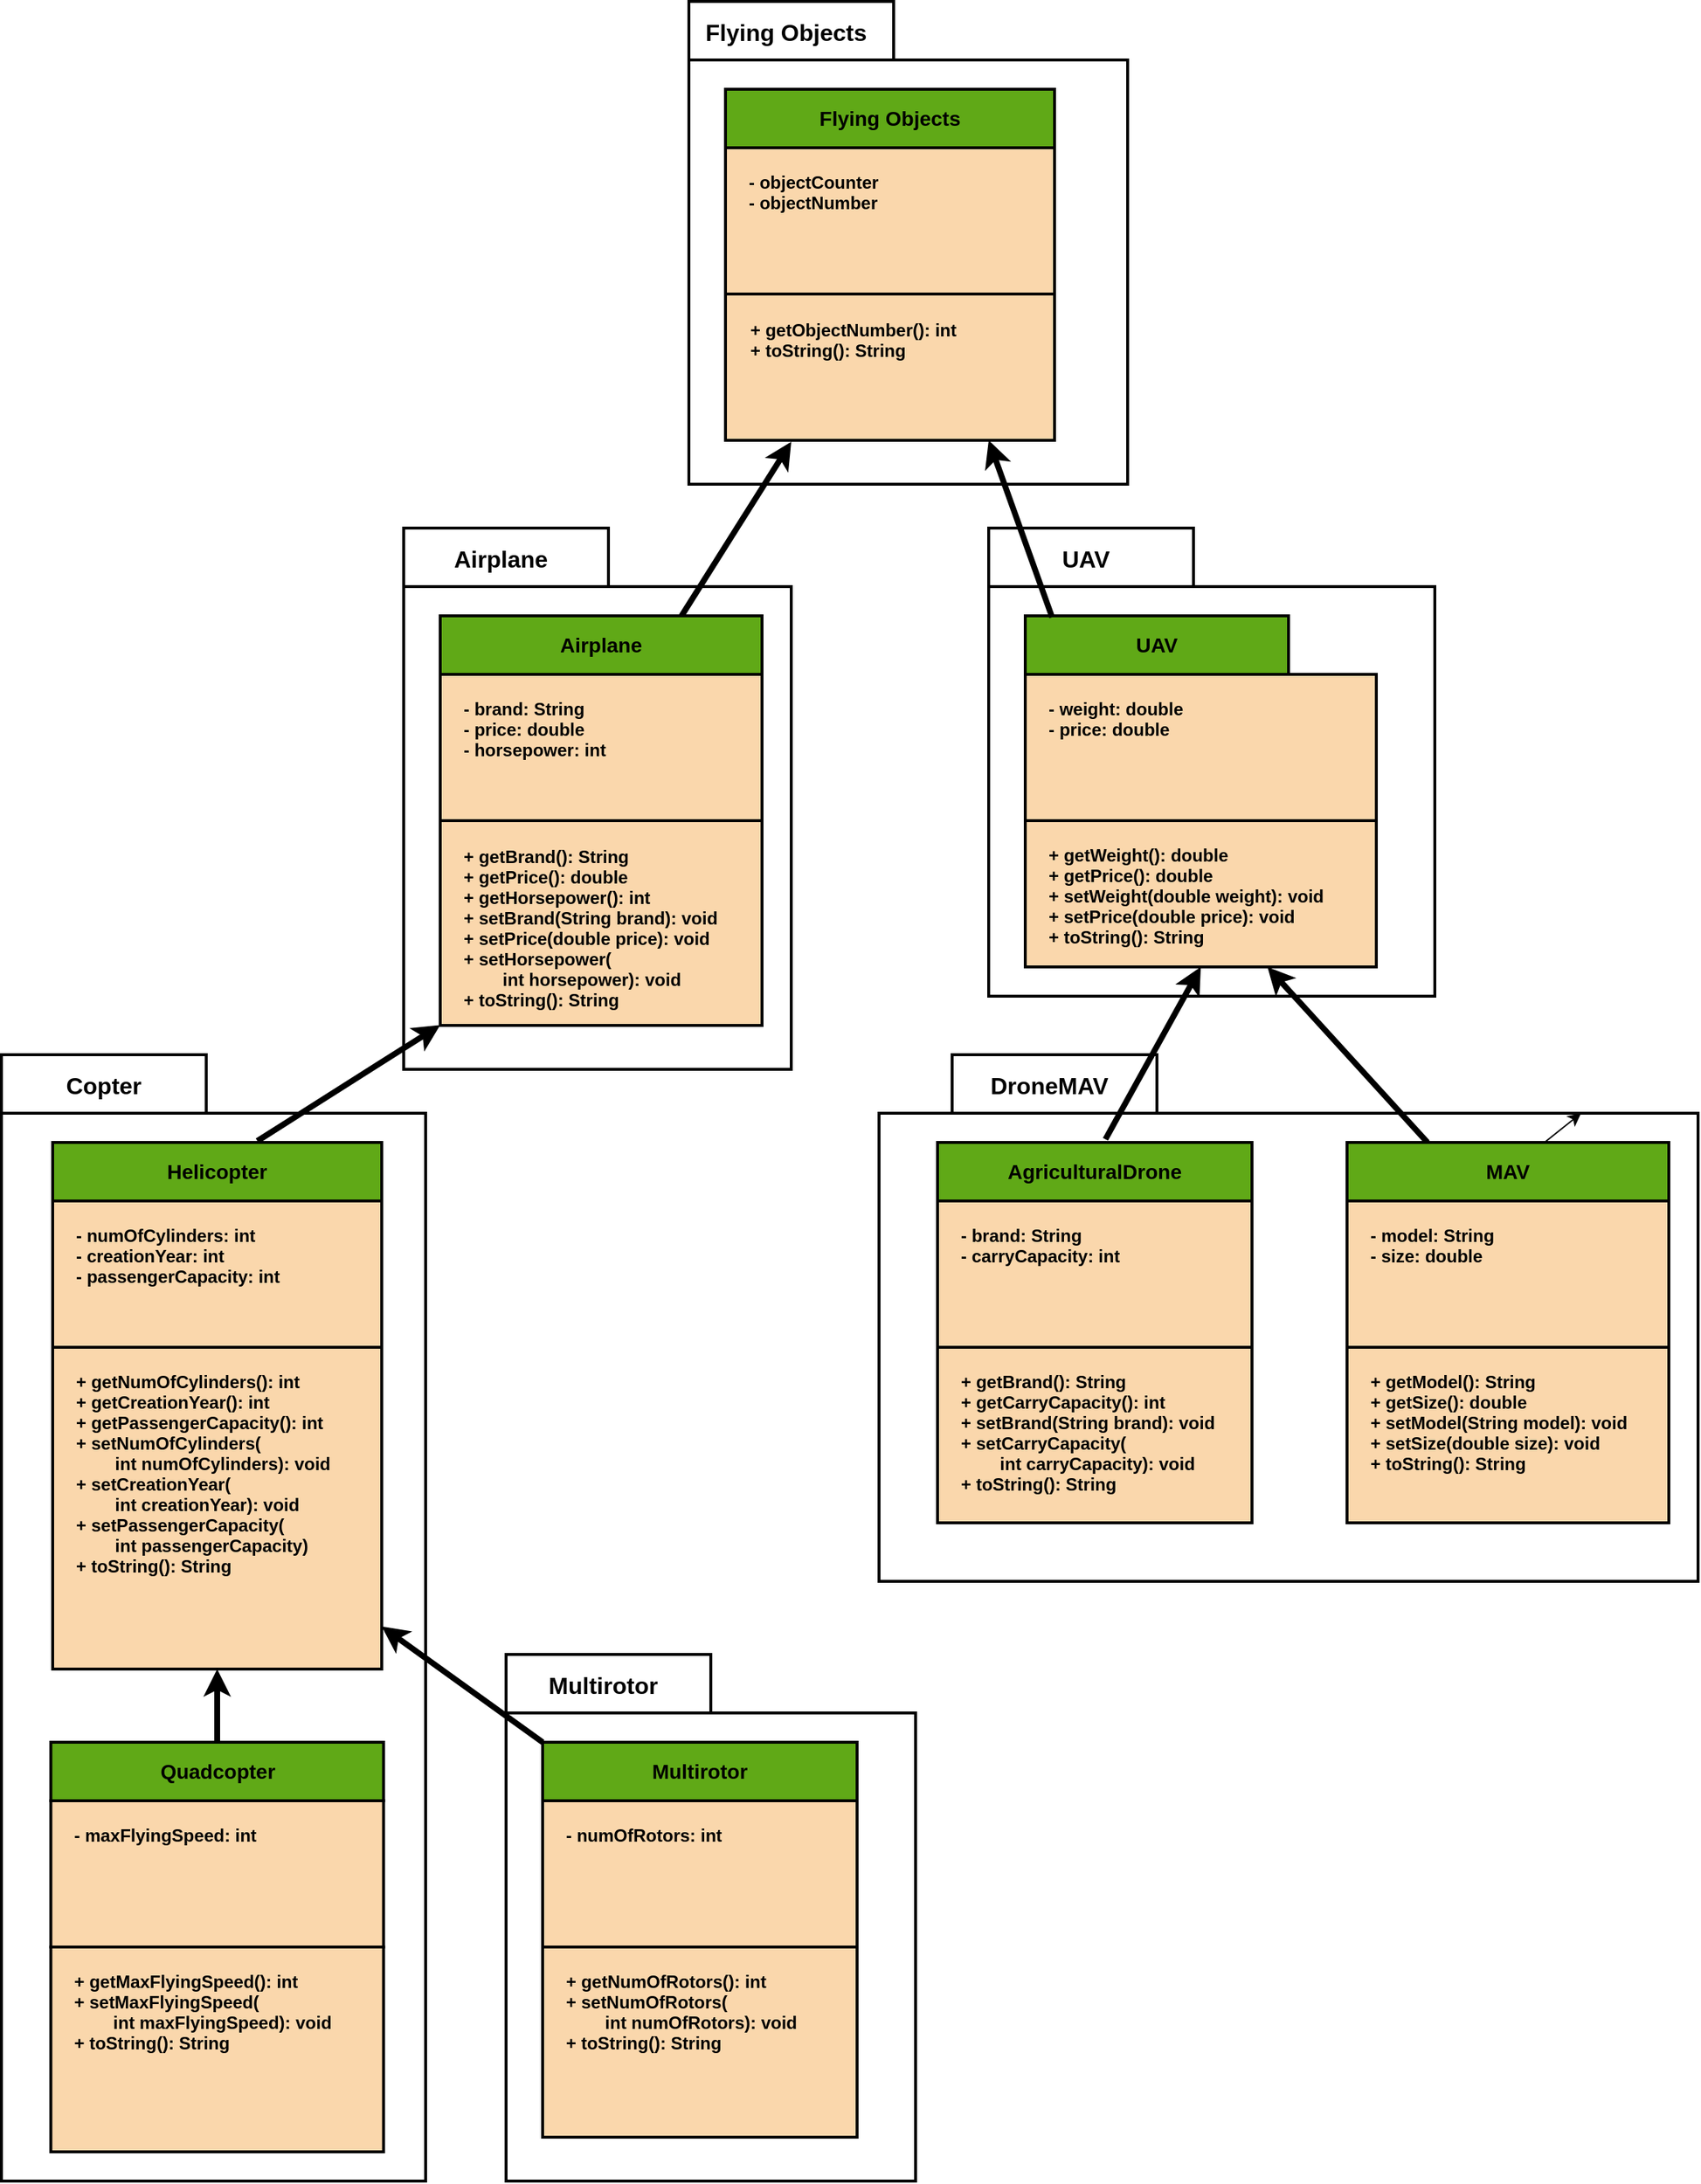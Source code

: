 <mxfile>
    <diagram id="C5RBs43oDa-KdzZeNtuy" name="Page-1">
        <mxGraphModel dx="1057" dy="1867" grid="1" gridSize="10" guides="1" tooltips="1" connect="1" arrows="1" fold="1" page="1" pageScale="1" pageWidth="827" pageHeight="1169" background="#FFFFFF" math="0" shadow="0">
            <root>
                <mxCell id="WIyWlLk6GJQsqaUBKTNV-0"/>
                <mxCell id="WIyWlLk6GJQsqaUBKTNV-1" parent="WIyWlLk6GJQsqaUBKTNV-0"/>
                <mxCell id="93" value="" style="rounded=0;whiteSpace=wrap;html=1;labelBackgroundColor=none;fontColor=#000000;strokeColor=#000000;strokeWidth=2;fillColor=none;" parent="WIyWlLk6GJQsqaUBKTNV-1" vertex="1">
                    <mxGeometry x="800" y="-720" width="300" height="290" as="geometry"/>
                </mxCell>
                <mxCell id="131" value="" style="rounded=0;whiteSpace=wrap;html=1;labelBackgroundColor=none;fontColor=#000000;strokeColor=#000000;strokeWidth=2;fillColor=none;" parent="WIyWlLk6GJQsqaUBKTNV-1" vertex="1">
                    <mxGeometry x="330" width="290" height="730" as="geometry"/>
                </mxCell>
                <mxCell id="162" value="" style="rounded=0;whiteSpace=wrap;html=1;labelBackgroundColor=none;fontColor=#000000;strokeColor=#000000;strokeWidth=2;fillColor=none;" parent="WIyWlLk6GJQsqaUBKTNV-1" vertex="1">
                    <mxGeometry x="930" width="560" height="320" as="geometry"/>
                </mxCell>
                <mxCell id="144" style="edgeStyle=none;html=1;exitX=0.622;exitY=-0.025;exitDx=0;exitDy=0;fontSize=12;fontColor=#000000;strokeColor=#000000;strokeWidth=4;exitPerimeter=0;" parent="WIyWlLk6GJQsqaUBKTNV-1" source="134" target="126" edge="1">
                    <mxGeometry relative="1" as="geometry"/>
                </mxCell>
                <mxCell id="67" value="" style="rounded=0;whiteSpace=wrap;html=1;labelBackgroundColor=none;strokeWidth=2;fillColor=#fad7ac;strokeColor=#000000;" parent="WIyWlLk6GJQsqaUBKTNV-1" vertex="1">
                    <mxGeometry x="825" y="-660" width="225" height="100" as="geometry"/>
                </mxCell>
                <mxCell id="70" value="- objectCounter&#10;- objectNumber" style="text;strokeColor=none;fillColor=none;align=left;verticalAlign=top;spacingLeft=4;spacingRight=4;overflow=hidden;rotatable=0;points=[[0,0.5],[1,0.5]];portConstraint=eastwest;labelBackgroundColor=none;fontColor=#000000;fontStyle=1" parent="WIyWlLk6GJQsqaUBKTNV-1" vertex="1">
                    <mxGeometry x="835" y="-650" width="120" height="80" as="geometry"/>
                </mxCell>
                <mxCell id="76" value="&lt;font color=&quot;#000000&quot; size=&quot;1&quot;&gt;&lt;b style=&quot;font-size: 14px&quot;&gt;Flying Objects&lt;/b&gt;&lt;/font&gt;" style="rounded=0;whiteSpace=wrap;html=1;labelBackgroundColor=none;strokeColor=#000000;strokeWidth=2;fillColor=#60a917;fontColor=#ffffff;" parent="WIyWlLk6GJQsqaUBKTNV-1" vertex="1">
                    <mxGeometry x="825" y="-700" width="225" height="40" as="geometry"/>
                </mxCell>
                <mxCell id="78" value="" style="rounded=0;whiteSpace=wrap;html=1;labelBackgroundColor=none;strokeWidth=2;fillColor=#fad7ac;strokeColor=#000000;" parent="WIyWlLk6GJQsqaUBKTNV-1" vertex="1">
                    <mxGeometry x="825" y="-560" width="225" height="100" as="geometry"/>
                </mxCell>
                <mxCell id="79" value="+ getObjectNumber(): int&#10;+ toString(): String" style="text;strokeColor=none;fillColor=none;align=left;verticalAlign=top;spacingLeft=4;spacingRight=4;overflow=hidden;rotatable=0;points=[[0,0.5],[1,0.5]];portConstraint=eastwest;labelBackgroundColor=none;fontColor=#000000;fontStyle=1" parent="WIyWlLk6GJQsqaUBKTNV-1" vertex="1">
                    <mxGeometry x="836" y="-549" width="195" height="80" as="geometry"/>
                </mxCell>
                <mxCell id="86" style="edgeStyle=none;html=1;exitX=0.75;exitY=0;exitDx=0;exitDy=0;entryX=0.2;entryY=1.01;entryDx=0;entryDy=0;fontColor=#000000;strokeWidth=4;strokeColor=#000000;entryPerimeter=0;" parent="WIyWlLk6GJQsqaUBKTNV-1" source="125" target="78" edge="1">
                    <mxGeometry relative="1" as="geometry">
                        <mxPoint x="690" y="-370" as="sourcePoint"/>
                        <mxPoint x="760" y="-390" as="targetPoint"/>
                    </mxGeometry>
                </mxCell>
                <mxCell id="94" value="" style="rounded=0;whiteSpace=wrap;html=1;labelBackgroundColor=none;fontColor=#000000;strokeColor=#000000;strokeWidth=2;fillColor=none;" parent="WIyWlLk6GJQsqaUBKTNV-1" vertex="1">
                    <mxGeometry x="800" y="-760" width="140" height="40" as="geometry"/>
                </mxCell>
                <mxCell id="95" value="Flying Objects" style="text;strokeColor=none;fillColor=none;align=center;verticalAlign=top;spacingLeft=4;spacingRight=4;overflow=hidden;rotatable=0;points=[[0,0.5],[1,0.5]];portConstraint=eastwest;labelBackgroundColor=none;fontColor=#000000;fontStyle=1;fontSize=16;" parent="WIyWlLk6GJQsqaUBKTNV-1" vertex="1">
                    <mxGeometry x="800" y="-755" width="133" height="35" as="geometry"/>
                </mxCell>
                <mxCell id="113" value="" style="rounded=0;whiteSpace=wrap;html=1;labelBackgroundColor=none;fontColor=#000000;strokeColor=#000000;strokeWidth=2;fillColor=none;" parent="WIyWlLk6GJQsqaUBKTNV-1" vertex="1">
                    <mxGeometry x="1005" y="-360" width="305" height="280" as="geometry"/>
                </mxCell>
                <mxCell id="114" value="" style="rounded=0;whiteSpace=wrap;html=1;labelBackgroundColor=none;strokeWidth=2;fillColor=#fad7ac;strokeColor=#000000;" parent="WIyWlLk6GJQsqaUBKTNV-1" vertex="1">
                    <mxGeometry x="1030" y="-300" width="240" height="100" as="geometry"/>
                </mxCell>
                <mxCell id="115" value="- weight: double&#10;- price: double" style="text;strokeColor=none;fillColor=none;align=left;verticalAlign=top;spacingLeft=4;spacingRight=4;overflow=hidden;rotatable=0;points=[[0,0.5],[1,0.5]];portConstraint=eastwest;labelBackgroundColor=none;fontColor=#000000;fontStyle=1" parent="WIyWlLk6GJQsqaUBKTNV-1" vertex="1">
                    <mxGeometry x="1040" y="-290" width="120" height="80" as="geometry"/>
                </mxCell>
                <mxCell id="116" value="&lt;font color=&quot;#000000&quot; size=&quot;1&quot;&gt;&lt;b style=&quot;font-size: 14px&quot;&gt;UAV&lt;/b&gt;&lt;/font&gt;" style="rounded=0;whiteSpace=wrap;html=1;labelBackgroundColor=none;strokeColor=#000000;strokeWidth=2;fillColor=#60a917;fontColor=#ffffff;" parent="WIyWlLk6GJQsqaUBKTNV-1" vertex="1">
                    <mxGeometry x="1030" y="-340" width="180" height="40" as="geometry"/>
                </mxCell>
                <mxCell id="117" value="" style="rounded=0;whiteSpace=wrap;html=1;labelBackgroundColor=none;strokeWidth=2;fillColor=#fad7ac;strokeColor=#000000;" parent="WIyWlLk6GJQsqaUBKTNV-1" vertex="1">
                    <mxGeometry x="1030" y="-200" width="240" height="100" as="geometry"/>
                </mxCell>
                <mxCell id="118" value="+ getWeight(): double&#10;+ getPrice(): double&#10;+ setWeight(double weight): void&#10;+ setPrice(double price): void&#10;+ toString(): String" style="text;strokeColor=none;fillColor=none;align=left;verticalAlign=top;spacingLeft=4;spacingRight=4;overflow=hidden;rotatable=0;points=[[0,0.5],[1,0.5]];portConstraint=eastwest;labelBackgroundColor=none;fontColor=#000000;fontStyle=1" parent="WIyWlLk6GJQsqaUBKTNV-1" vertex="1">
                    <mxGeometry x="1040" y="-190" width="220" height="80" as="geometry"/>
                </mxCell>
                <mxCell id="130" style="edgeStyle=none;html=1;entryX=0.8;entryY=1;entryDx=0;entryDy=0;fontSize=12;fontColor=#000000;strokeColor=#000000;strokeWidth=4;entryPerimeter=0;exitX=0.102;exitY=0.025;exitDx=0;exitDy=0;exitPerimeter=0;" parent="WIyWlLk6GJQsqaUBKTNV-1" source="116" target="78" edge="1">
                    <mxGeometry relative="1" as="geometry"/>
                </mxCell>
                <mxCell id="119" value="" style="rounded=0;whiteSpace=wrap;html=1;labelBackgroundColor=none;fontColor=#000000;strokeColor=#000000;strokeWidth=2;fillColor=none;" parent="WIyWlLk6GJQsqaUBKTNV-1" vertex="1">
                    <mxGeometry x="1005" y="-400" width="140" height="40" as="geometry"/>
                </mxCell>
                <mxCell id="120" value="UAV" style="text;strokeColor=none;fillColor=none;align=center;verticalAlign=top;spacingLeft=4;spacingRight=4;overflow=hidden;rotatable=0;points=[[0,0.5],[1,0.5]];portConstraint=eastwest;labelBackgroundColor=none;fontColor=#000000;fontStyle=1;fontSize=16;" parent="WIyWlLk6GJQsqaUBKTNV-1" vertex="1">
                    <mxGeometry x="1005" y="-395" width="133" height="35" as="geometry"/>
                </mxCell>
                <mxCell id="122" value="" style="rounded=0;whiteSpace=wrap;html=1;labelBackgroundColor=none;fontColor=#000000;strokeColor=#000000;strokeWidth=2;fillColor=none;" parent="WIyWlLk6GJQsqaUBKTNV-1" vertex="1">
                    <mxGeometry x="605" y="-360" width="265" height="330" as="geometry"/>
                </mxCell>
                <mxCell id="123" value="" style="rounded=0;whiteSpace=wrap;html=1;labelBackgroundColor=none;strokeWidth=2;fillColor=#fad7ac;strokeColor=#000000;" parent="WIyWlLk6GJQsqaUBKTNV-1" vertex="1">
                    <mxGeometry x="630" y="-300" width="220" height="100" as="geometry"/>
                </mxCell>
                <mxCell id="124" value="- brand: String&#10;- price: double&#10;- horsepower: int" style="text;strokeColor=none;fillColor=none;align=left;verticalAlign=top;spacingLeft=4;spacingRight=4;overflow=hidden;rotatable=0;points=[[0,0.5],[1,0.5]];portConstraint=eastwest;labelBackgroundColor=none;fontColor=#000000;fontStyle=1" parent="WIyWlLk6GJQsqaUBKTNV-1" vertex="1">
                    <mxGeometry x="640" y="-290" width="120" height="80" as="geometry"/>
                </mxCell>
                <mxCell id="125" value="&lt;font color=&quot;#000000&quot; size=&quot;1&quot;&gt;&lt;b style=&quot;font-size: 14px&quot;&gt;Airplane&lt;/b&gt;&lt;/font&gt;" style="rounded=0;whiteSpace=wrap;html=1;labelBackgroundColor=none;strokeColor=#000000;strokeWidth=2;fillColor=#60a917;fontColor=#ffffff;" parent="WIyWlLk6GJQsqaUBKTNV-1" vertex="1">
                    <mxGeometry x="630" y="-340" width="220" height="40" as="geometry"/>
                </mxCell>
                <mxCell id="126" value="" style="rounded=0;whiteSpace=wrap;html=1;labelBackgroundColor=none;strokeWidth=2;fillColor=#fad7ac;strokeColor=#000000;" parent="WIyWlLk6GJQsqaUBKTNV-1" vertex="1">
                    <mxGeometry x="630" y="-200" width="220" height="140" as="geometry"/>
                </mxCell>
                <mxCell id="127" value="+ getBrand(): String&#10;+ getPrice(): double&#10;+ getHorsepower(): int&#10;+ setBrand(String brand): void&#10;+ setPrice(double price): void&#10;+ setHorsepower(&#10;        int horsepower): void&#10;+ toString(): String" style="text;strokeColor=none;fillColor=none;align=left;verticalAlign=top;spacingLeft=4;spacingRight=4;overflow=hidden;rotatable=0;points=[[0,0.5],[1,0.5]];portConstraint=eastwest;labelBackgroundColor=none;fontColor=#000000;fontStyle=1" parent="WIyWlLk6GJQsqaUBKTNV-1" vertex="1">
                    <mxGeometry x="640" y="-189" width="200" height="139" as="geometry"/>
                </mxCell>
                <mxCell id="128" value="" style="rounded=0;whiteSpace=wrap;html=1;labelBackgroundColor=none;fontColor=#000000;strokeColor=#000000;strokeWidth=2;fillColor=none;" parent="WIyWlLk6GJQsqaUBKTNV-1" vertex="1">
                    <mxGeometry x="605" y="-400" width="140" height="40" as="geometry"/>
                </mxCell>
                <mxCell id="129" value="Airplane" style="text;strokeColor=none;fillColor=none;align=center;verticalAlign=top;spacingLeft=4;spacingRight=4;overflow=hidden;rotatable=0;points=[[0,0.5],[1,0.5]];portConstraint=eastwest;labelBackgroundColor=none;fontColor=#000000;fontStyle=1;fontSize=16;" parent="WIyWlLk6GJQsqaUBKTNV-1" vertex="1">
                    <mxGeometry x="605" y="-395" width="133" height="35" as="geometry"/>
                </mxCell>
                <mxCell id="132" value="" style="rounded=0;whiteSpace=wrap;html=1;labelBackgroundColor=none;strokeWidth=2;fillColor=#fad7ac;strokeColor=#000000;" parent="WIyWlLk6GJQsqaUBKTNV-1" vertex="1">
                    <mxGeometry x="365" y="60" width="225" height="100" as="geometry"/>
                </mxCell>
                <mxCell id="133" value="- numOfCylinders: int&#10;- creationYear: int&#10;- passengerCapacity: int" style="text;strokeColor=none;fillColor=none;align=left;verticalAlign=top;spacingLeft=4;spacingRight=4;overflow=hidden;rotatable=0;points=[[0,0.5],[1,0.5]];portConstraint=eastwest;labelBackgroundColor=none;fontColor=#000000;fontStyle=1" parent="WIyWlLk6GJQsqaUBKTNV-1" vertex="1">
                    <mxGeometry x="375" y="70" width="155" height="80" as="geometry"/>
                </mxCell>
                <mxCell id="134" value="&lt;font color=&quot;#000000&quot; size=&quot;1&quot;&gt;&lt;b style=&quot;font-size: 14px&quot;&gt;Helicopter&lt;/b&gt;&lt;/font&gt;" style="rounded=0;whiteSpace=wrap;html=1;labelBackgroundColor=none;strokeColor=#000000;strokeWidth=2;fillColor=#60a917;fontColor=#ffffff;" parent="WIyWlLk6GJQsqaUBKTNV-1" vertex="1">
                    <mxGeometry x="365" y="20" width="225" height="40" as="geometry"/>
                </mxCell>
                <mxCell id="172" style="edgeStyle=none;html=1;exitX=0.5;exitY=1;exitDx=0;exitDy=0;" parent="WIyWlLk6GJQsqaUBKTNV-1" source="135" edge="1">
                    <mxGeometry relative="1" as="geometry">
                        <mxPoint x="478" y="350" as="targetPoint"/>
                    </mxGeometry>
                </mxCell>
                <mxCell id="135" value="" style="rounded=0;whiteSpace=wrap;html=1;labelBackgroundColor=none;strokeWidth=2;fillColor=#fad7ac;strokeColor=#000000;" parent="WIyWlLk6GJQsqaUBKTNV-1" vertex="1">
                    <mxGeometry x="365" y="160" width="225" height="220" as="geometry"/>
                </mxCell>
                <mxCell id="136" value="+ getNumOfCylinders(): int&#10;+ getCreationYear(): int&#10;+ getPassengerCapacity(): int&#10;+ setNumOfCylinders(&#10;        int numOfCylinders): void&#10;+ setCreationYear(&#10;        int creationYear): void&#10;+ setPassengerCapacity(&#10;        int passengerCapacity)&#10;+ toString(): String" style="text;strokeColor=none;fillColor=none;align=left;verticalAlign=top;spacingLeft=4;spacingRight=4;overflow=hidden;rotatable=0;points=[[0,0.5],[1,0.5]];portConstraint=eastwest;labelBackgroundColor=none;fontColor=#000000;fontStyle=1" parent="WIyWlLk6GJQsqaUBKTNV-1" vertex="1">
                    <mxGeometry x="375" y="170" width="205" height="180" as="geometry"/>
                </mxCell>
                <mxCell id="137" value="" style="rounded=0;whiteSpace=wrap;html=1;labelBackgroundColor=none;fontColor=#000000;strokeColor=#000000;strokeWidth=2;fillColor=none;" parent="WIyWlLk6GJQsqaUBKTNV-1" vertex="1">
                    <mxGeometry x="330" y="-40" width="140" height="40" as="geometry"/>
                </mxCell>
                <mxCell id="138" value="Copter" style="text;strokeColor=none;fillColor=none;align=center;verticalAlign=top;spacingLeft=4;spacingRight=4;overflow=hidden;rotatable=0;points=[[0,0.5],[1,0.5]];portConstraint=eastwest;labelBackgroundColor=none;fontColor=#000000;fontStyle=1;fontSize=16;" parent="WIyWlLk6GJQsqaUBKTNV-1" vertex="1">
                    <mxGeometry x="333.5" y="-35" width="133" height="35" as="geometry"/>
                </mxCell>
                <mxCell id="139" value="" style="rounded=0;whiteSpace=wrap;html=1;labelBackgroundColor=none;strokeWidth=2;fillColor=#fad7ac;strokeColor=#000000;" parent="WIyWlLk6GJQsqaUBKTNV-1" vertex="1">
                    <mxGeometry x="363.75" y="470" width="227.5" height="100" as="geometry"/>
                </mxCell>
                <mxCell id="140" value="- maxFlyingSpeed: int" style="text;strokeColor=none;fillColor=none;align=left;verticalAlign=top;spacingLeft=4;spacingRight=4;overflow=hidden;rotatable=0;points=[[0,0.5],[1,0.5]];portConstraint=eastwest;labelBackgroundColor=none;fontColor=#000000;fontStyle=1" parent="WIyWlLk6GJQsqaUBKTNV-1" vertex="1">
                    <mxGeometry x="373.75" y="480" width="155" height="80" as="geometry"/>
                </mxCell>
                <mxCell id="146" style="edgeStyle=none;html=1;exitX=0.5;exitY=0;exitDx=0;exitDy=0;entryX=0.5;entryY=1;entryDx=0;entryDy=0;fontSize=12;fontColor=#000000;strokeColor=#000000;strokeWidth=4;" parent="WIyWlLk6GJQsqaUBKTNV-1" source="141" target="135" edge="1">
                    <mxGeometry relative="1" as="geometry"/>
                </mxCell>
                <mxCell id="141" value="&lt;font color=&quot;#000000&quot; size=&quot;1&quot;&gt;&lt;b style=&quot;font-size: 14px&quot;&gt;Quadcopter&lt;/b&gt;&lt;/font&gt;" style="rounded=0;whiteSpace=wrap;html=1;labelBackgroundColor=none;strokeColor=#000000;strokeWidth=2;fillColor=#60a917;fontColor=#ffffff;" parent="WIyWlLk6GJQsqaUBKTNV-1" vertex="1">
                    <mxGeometry x="363.75" y="430" width="227.5" height="40" as="geometry"/>
                </mxCell>
                <mxCell id="142" value="" style="rounded=0;whiteSpace=wrap;html=1;labelBackgroundColor=none;strokeWidth=2;fillColor=#fad7ac;strokeColor=#000000;" parent="WIyWlLk6GJQsqaUBKTNV-1" vertex="1">
                    <mxGeometry x="363.75" y="570" width="227.5" height="140" as="geometry"/>
                </mxCell>
                <mxCell id="143" value="+ getMaxFlyingSpeed(): int&#10;+ setMaxFlyingSpeed(&#10;        int maxFlyingSpeed): void&#10;+ toString(): String" style="text;strokeColor=none;fillColor=none;align=left;verticalAlign=top;spacingLeft=4;spacingRight=4;overflow=hidden;rotatable=0;points=[[0,0.5],[1,0.5]];portConstraint=eastwest;labelBackgroundColor=none;fontColor=#000000;fontStyle=1" parent="WIyWlLk6GJQsqaUBKTNV-1" vertex="1">
                    <mxGeometry x="373.75" y="580" width="205" height="80" as="geometry"/>
                </mxCell>
                <mxCell id="147" value="" style="rounded=0;whiteSpace=wrap;html=1;labelBackgroundColor=none;strokeWidth=2;fillColor=#fad7ac;strokeColor=#000000;" parent="WIyWlLk6GJQsqaUBKTNV-1" vertex="1">
                    <mxGeometry x="1250" y="60" width="220" height="100" as="geometry"/>
                </mxCell>
                <mxCell id="148" value="- model: String&#10;- size: double" style="text;strokeColor=none;fillColor=none;align=left;verticalAlign=top;spacingLeft=4;spacingRight=4;overflow=hidden;rotatable=0;points=[[0,0.5],[1,0.5]];portConstraint=eastwest;labelBackgroundColor=none;fontColor=#000000;fontStyle=1" parent="WIyWlLk6GJQsqaUBKTNV-1" vertex="1">
                    <mxGeometry x="1260" y="70" width="155" height="80" as="geometry"/>
                </mxCell>
                <mxCell id="171" style="edgeStyle=none;html=1;exitX=0.25;exitY=0;exitDx=0;exitDy=0;fontSize=12;fontColor=#000000;strokeColor=#000000;strokeWidth=4;" parent="WIyWlLk6GJQsqaUBKTNV-1" source="149" target="117" edge="1">
                    <mxGeometry relative="1" as="geometry"/>
                </mxCell>
                <mxCell id="173" style="edgeStyle=none;html=1;" edge="1" parent="WIyWlLk6GJQsqaUBKTNV-1" source="149" target="162">
                    <mxGeometry relative="1" as="geometry"/>
                </mxCell>
                <mxCell id="149" value="&lt;font color=&quot;#000000&quot; size=&quot;1&quot;&gt;&lt;b style=&quot;font-size: 14px&quot;&gt;MAV&lt;/b&gt;&lt;/font&gt;" style="rounded=0;whiteSpace=wrap;html=1;labelBackgroundColor=none;strokeColor=#000000;strokeWidth=2;fillColor=#60a917;fontColor=#ffffff;" parent="WIyWlLk6GJQsqaUBKTNV-1" vertex="1">
                    <mxGeometry x="1250" y="20" width="220" height="40" as="geometry"/>
                </mxCell>
                <mxCell id="150" value="" style="rounded=0;whiteSpace=wrap;html=1;labelBackgroundColor=none;strokeWidth=2;fillColor=#fad7ac;strokeColor=#000000;" parent="WIyWlLk6GJQsqaUBKTNV-1" vertex="1">
                    <mxGeometry x="1250" y="160" width="220" height="120" as="geometry"/>
                </mxCell>
                <mxCell id="151" value="+ getModel(): String&#10;+ getSize(): double&#10;+ setModel(String model): void&#10;+ setSize(double size): void&#10;+ toString(): String&#10;" style="text;strokeColor=none;fillColor=none;align=left;verticalAlign=top;spacingLeft=4;spacingRight=4;overflow=hidden;rotatable=0;points=[[0,0.5],[1,0.5]];portConstraint=eastwest;labelBackgroundColor=none;fontColor=#000000;fontStyle=1" parent="WIyWlLk6GJQsqaUBKTNV-1" vertex="1">
                    <mxGeometry x="1260" y="170" width="200" height="100" as="geometry"/>
                </mxCell>
                <mxCell id="153" value="" style="rounded=0;whiteSpace=wrap;html=1;labelBackgroundColor=none;fontColor=#000000;strokeColor=#000000;strokeWidth=2;fillColor=none;" parent="WIyWlLk6GJQsqaUBKTNV-1" vertex="1">
                    <mxGeometry x="675" y="410" width="280" height="320" as="geometry"/>
                </mxCell>
                <mxCell id="154" value="" style="rounded=0;whiteSpace=wrap;html=1;labelBackgroundColor=none;strokeWidth=2;fillColor=#fad7ac;strokeColor=#000000;" parent="WIyWlLk6GJQsqaUBKTNV-1" vertex="1">
                    <mxGeometry x="700" y="470" width="215" height="100" as="geometry"/>
                </mxCell>
                <mxCell id="155" value="- numOfRotors: int" style="text;strokeColor=none;fillColor=none;align=left;verticalAlign=top;spacingLeft=4;spacingRight=4;overflow=hidden;rotatable=0;points=[[0,0.5],[1,0.5]];portConstraint=eastwest;labelBackgroundColor=none;fontColor=#000000;fontStyle=1" parent="WIyWlLk6GJQsqaUBKTNV-1" vertex="1">
                    <mxGeometry x="710" y="480" width="120" height="80" as="geometry"/>
                </mxCell>
                <mxCell id="161" style="edgeStyle=none;html=1;exitX=0;exitY=0;exitDx=0;exitDy=0;fontSize=12;fontColor=#000000;strokeColor=#000000;strokeWidth=4;" parent="WIyWlLk6GJQsqaUBKTNV-1" source="156" target="135" edge="1">
                    <mxGeometry relative="1" as="geometry"/>
                </mxCell>
                <mxCell id="156" value="&lt;font color=&quot;#000000&quot; size=&quot;1&quot;&gt;&lt;b style=&quot;font-size: 14px&quot;&gt;Multirotor&lt;/b&gt;&lt;/font&gt;" style="rounded=0;whiteSpace=wrap;html=1;labelBackgroundColor=none;strokeColor=#000000;strokeWidth=2;fillColor=#60a917;fontColor=#ffffff;" parent="WIyWlLk6GJQsqaUBKTNV-1" vertex="1">
                    <mxGeometry x="700" y="430" width="215" height="40" as="geometry"/>
                </mxCell>
                <mxCell id="157" value="" style="rounded=0;whiteSpace=wrap;html=1;labelBackgroundColor=none;strokeWidth=2;fillColor=#fad7ac;strokeColor=#000000;" parent="WIyWlLk6GJQsqaUBKTNV-1" vertex="1">
                    <mxGeometry x="700" y="570" width="215" height="130" as="geometry"/>
                </mxCell>
                <mxCell id="158" value="+ getNumOfRotors(): int&#10;+ setNumOfRotors(&#10;        int numOfRotors): void&#10;+ toString(): String" style="text;strokeColor=none;fillColor=none;align=left;verticalAlign=top;spacingLeft=4;spacingRight=4;overflow=hidden;rotatable=0;points=[[0,0.5],[1,0.5]];portConstraint=eastwest;labelBackgroundColor=none;fontColor=#000000;fontStyle=1" parent="WIyWlLk6GJQsqaUBKTNV-1" vertex="1">
                    <mxGeometry x="710" y="580" width="185" height="100" as="geometry"/>
                </mxCell>
                <mxCell id="159" value="" style="rounded=0;whiteSpace=wrap;html=1;labelBackgroundColor=none;fontColor=#000000;strokeColor=#000000;strokeWidth=2;fillColor=none;" parent="WIyWlLk6GJQsqaUBKTNV-1" vertex="1">
                    <mxGeometry x="675" y="370" width="140" height="40" as="geometry"/>
                </mxCell>
                <mxCell id="160" value="Multirotor" style="text;strokeColor=none;fillColor=none;align=center;verticalAlign=top;spacingLeft=4;spacingRight=4;overflow=hidden;rotatable=0;points=[[0,0.5],[1,0.5]];portConstraint=eastwest;labelBackgroundColor=none;fontColor=#000000;fontStyle=1;fontSize=16;" parent="WIyWlLk6GJQsqaUBKTNV-1" vertex="1">
                    <mxGeometry x="675" y="375" width="133" height="35" as="geometry"/>
                </mxCell>
                <mxCell id="163" value="" style="rounded=0;whiteSpace=wrap;html=1;labelBackgroundColor=none;strokeWidth=2;fillColor=#fad7ac;strokeColor=#000000;" parent="WIyWlLk6GJQsqaUBKTNV-1" vertex="1">
                    <mxGeometry x="970" y="60" width="215" height="100" as="geometry"/>
                </mxCell>
                <mxCell id="164" value="- brand: String&#10;- carryCapacity: int" style="text;strokeColor=none;fillColor=none;align=left;verticalAlign=top;spacingLeft=4;spacingRight=4;overflow=hidden;rotatable=0;points=[[0,0.5],[1,0.5]];portConstraint=eastwest;labelBackgroundColor=none;fontColor=#000000;fontStyle=1" parent="WIyWlLk6GJQsqaUBKTNV-1" vertex="1">
                    <mxGeometry x="980" y="70" width="180" height="80" as="geometry"/>
                </mxCell>
                <mxCell id="170" style="edgeStyle=none;html=1;exitX=0.534;exitY=-0.055;exitDx=0;exitDy=0;entryX=0.5;entryY=1;entryDx=0;entryDy=0;fontSize=12;fontColor=#000000;strokeColor=#000000;strokeWidth=4;exitPerimeter=0;" parent="WIyWlLk6GJQsqaUBKTNV-1" source="165" target="117" edge="1">
                    <mxGeometry relative="1" as="geometry"/>
                </mxCell>
                <mxCell id="165" value="&lt;font color=&quot;#000000&quot; size=&quot;1&quot;&gt;&lt;b style=&quot;font-size: 14px&quot;&gt;AgriculturalDrone&lt;/b&gt;&lt;/font&gt;" style="rounded=0;whiteSpace=wrap;html=1;labelBackgroundColor=none;strokeColor=#000000;strokeWidth=2;fillColor=#60a917;fontColor=#ffffff;" parent="WIyWlLk6GJQsqaUBKTNV-1" vertex="1">
                    <mxGeometry x="970" y="20" width="215" height="40" as="geometry"/>
                </mxCell>
                <mxCell id="166" value="" style="rounded=0;whiteSpace=wrap;html=1;labelBackgroundColor=none;strokeWidth=2;fillColor=#fad7ac;strokeColor=#000000;" parent="WIyWlLk6GJQsqaUBKTNV-1" vertex="1">
                    <mxGeometry x="970" y="160" width="215" height="120" as="geometry"/>
                </mxCell>
                <mxCell id="167" value="+ getBrand(): String&#10;+ getCarryCapacity(): int&#10;+ setBrand(String brand): void&#10;+ setCarryCapacity(&#10;        int carryCapacity): void&#10;+ toString(): String&#10;" style="text;strokeColor=none;fillColor=none;align=left;verticalAlign=top;spacingLeft=4;spacingRight=4;overflow=hidden;rotatable=0;points=[[0,0.5],[1,0.5]];portConstraint=eastwest;labelBackgroundColor=none;fontColor=#000000;fontStyle=1" parent="WIyWlLk6GJQsqaUBKTNV-1" vertex="1">
                    <mxGeometry x="980" y="170" width="190" height="100" as="geometry"/>
                </mxCell>
                <mxCell id="168" value="" style="rounded=0;whiteSpace=wrap;html=1;labelBackgroundColor=none;fontColor=#000000;strokeColor=#000000;strokeWidth=2;fillColor=none;" parent="WIyWlLk6GJQsqaUBKTNV-1" vertex="1">
                    <mxGeometry x="980" y="-40" width="140" height="40" as="geometry"/>
                </mxCell>
                <mxCell id="169" value="DroneMAV" style="text;strokeColor=none;fillColor=none;align=center;verticalAlign=top;spacingLeft=4;spacingRight=4;overflow=hidden;rotatable=0;points=[[0,0.5],[1,0.5]];portConstraint=eastwest;labelBackgroundColor=none;fontColor=#000000;fontStyle=1;fontSize=16;" parent="WIyWlLk6GJQsqaUBKTNV-1" vertex="1">
                    <mxGeometry x="980" y="-35" width="133" height="35" as="geometry"/>
                </mxCell>
            </root>
        </mxGraphModel>
    </diagram>
</mxfile>